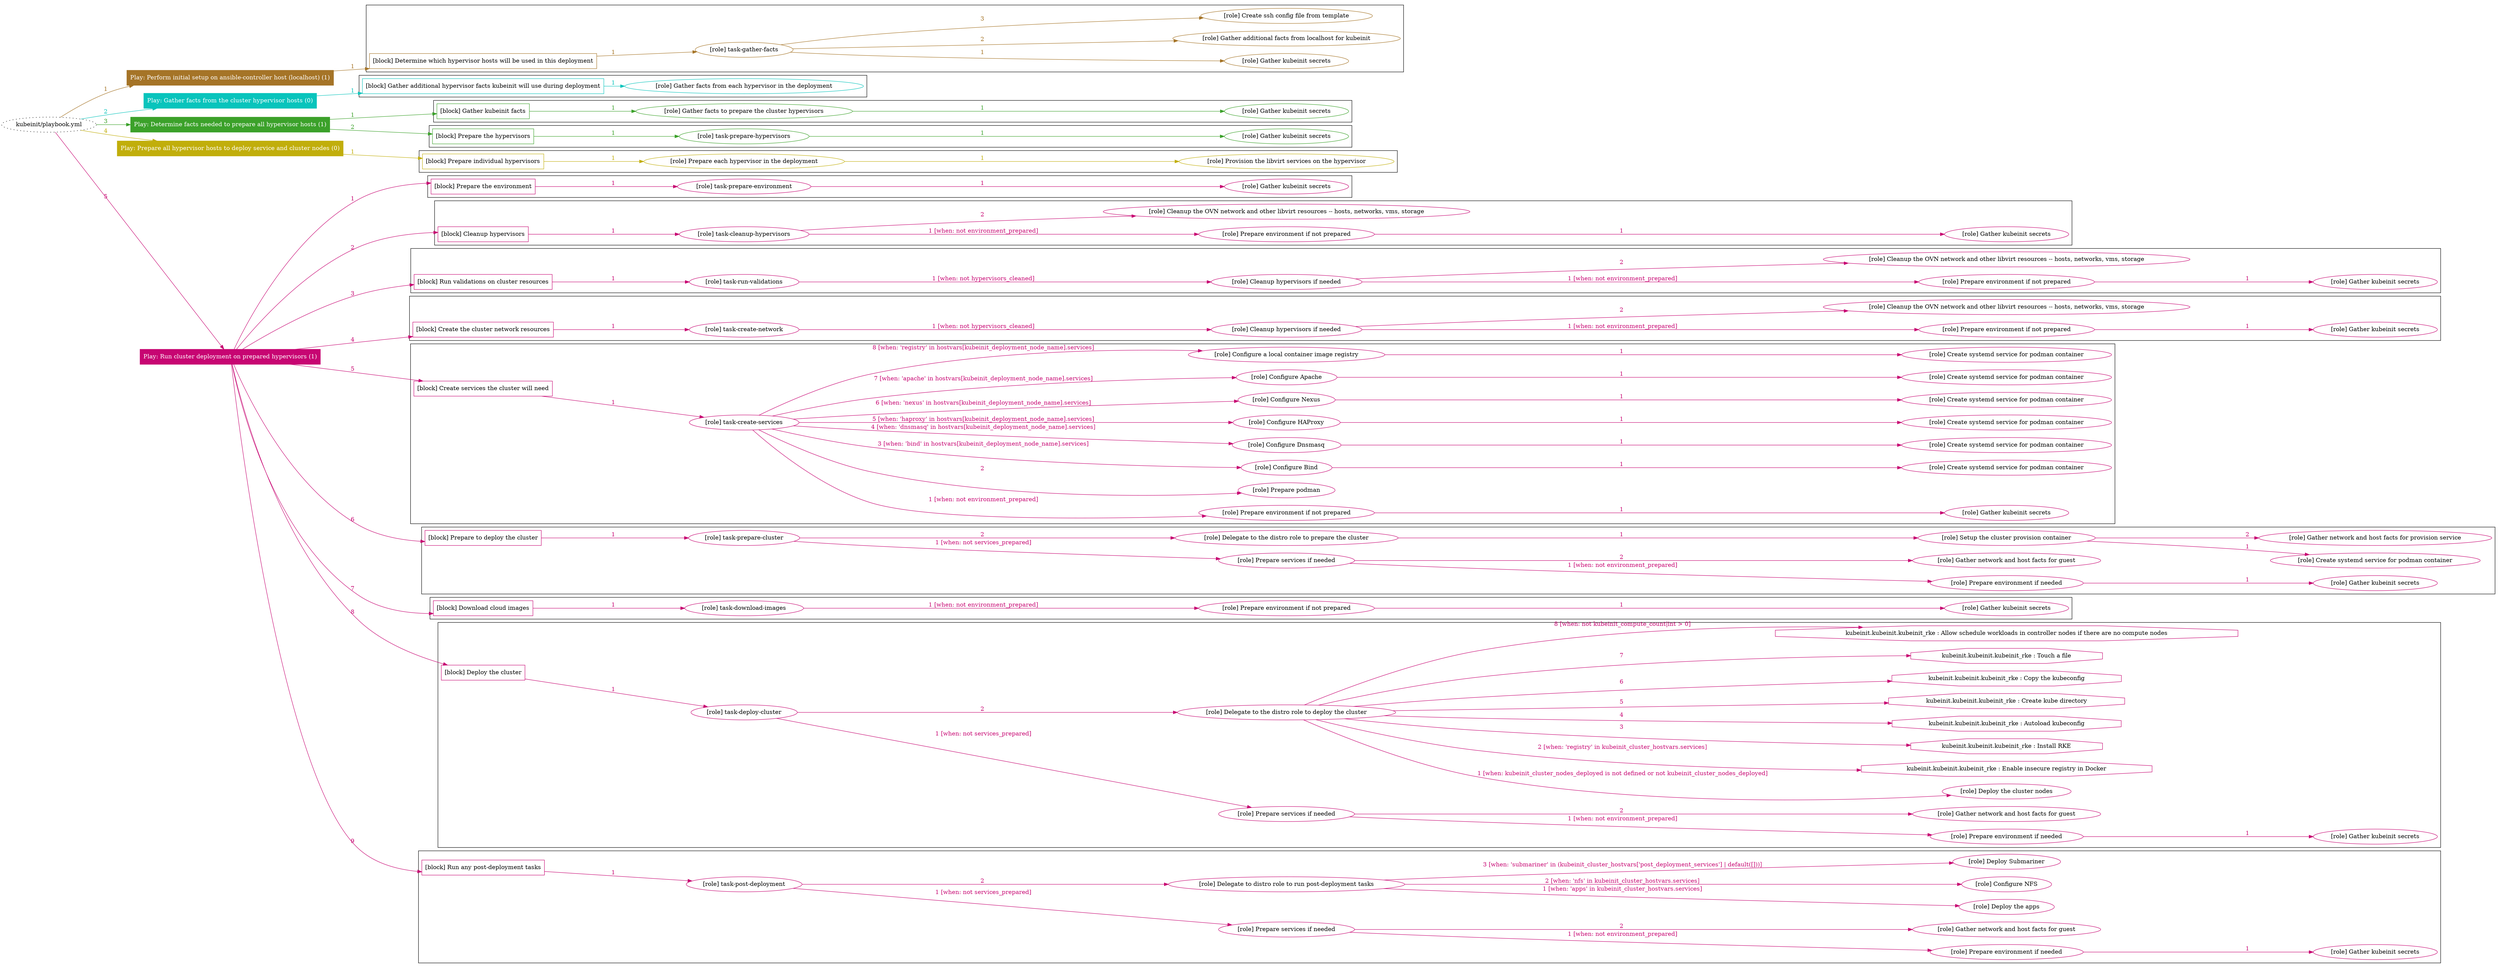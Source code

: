 digraph {
	graph [concentrate=true ordering=in rankdir=LR ratio=fill]
	edge [esep=5 sep=10]
	"kubeinit/playbook.yml" [URL="/home/runner/work/kubeinit/kubeinit/kubeinit/playbook.yml" id=playbook_a9101873 style=dotted]
	"kubeinit/playbook.yml" -> play_d0a2db1b [label="1 " color="#a57427" fontcolor="#a57427" id=edge_3c471385 labeltooltip="1 " tooltip="1 "]
	subgraph "Play: Perform initial setup on ansible-controller host (localhost) (1)" {
		play_d0a2db1b [label="Play: Perform initial setup on ansible-controller host (localhost) (1)" URL="/home/runner/work/kubeinit/kubeinit/kubeinit/playbook.yml" color="#a57427" fontcolor="#ffffff" id=play_d0a2db1b shape=box style=filled tooltip=localhost]
		play_d0a2db1b -> block_a311620c [label=1 color="#a57427" fontcolor="#a57427" id=edge_0448c223 labeltooltip=1 tooltip=1]
		subgraph cluster_block_a311620c {
			block_a311620c [label="[block] Determine which hypervisor hosts will be used in this deployment" URL="/home/runner/work/kubeinit/kubeinit/kubeinit/playbook.yml" color="#a57427" id=block_a311620c labeltooltip="Determine which hypervisor hosts will be used in this deployment" shape=box tooltip="Determine which hypervisor hosts will be used in this deployment"]
			block_a311620c -> role_e8328a48 [label="1 " color="#a57427" fontcolor="#a57427" id=edge_e88c354b labeltooltip="1 " tooltip="1 "]
			subgraph "task-gather-facts" {
				role_e8328a48 [label="[role] task-gather-facts" URL="/home/runner/work/kubeinit/kubeinit/kubeinit/playbook.yml" color="#a57427" id=role_e8328a48 tooltip="task-gather-facts"]
				role_e8328a48 -> role_8b11c555 [label="1 " color="#a57427" fontcolor="#a57427" id=edge_192ee2ce labeltooltip="1 " tooltip="1 "]
				subgraph "Gather kubeinit secrets" {
					role_8b11c555 [label="[role] Gather kubeinit secrets" URL="/home/runner/.ansible/collections/ansible_collections/kubeinit/kubeinit/roles/kubeinit_prepare/tasks/build_hypervisors_group.yml" color="#a57427" id=role_8b11c555 tooltip="Gather kubeinit secrets"]
				}
				role_e8328a48 -> role_c01d472a [label="2 " color="#a57427" fontcolor="#a57427" id=edge_91278b3e labeltooltip="2 " tooltip="2 "]
				subgraph "Gather additional facts from localhost for kubeinit" {
					role_c01d472a [label="[role] Gather additional facts from localhost for kubeinit" URL="/home/runner/.ansible/collections/ansible_collections/kubeinit/kubeinit/roles/kubeinit_prepare/tasks/build_hypervisors_group.yml" color="#a57427" id=role_c01d472a tooltip="Gather additional facts from localhost for kubeinit"]
				}
				role_e8328a48 -> role_474ff345 [label="3 " color="#a57427" fontcolor="#a57427" id=edge_8c6e8cbd labeltooltip="3 " tooltip="3 "]
				subgraph "Create ssh config file from template" {
					role_474ff345 [label="[role] Create ssh config file from template" URL="/home/runner/.ansible/collections/ansible_collections/kubeinit/kubeinit/roles/kubeinit_prepare/tasks/build_hypervisors_group.yml" color="#a57427" id=role_474ff345 tooltip="Create ssh config file from template"]
				}
			}
		}
	}
	"kubeinit/playbook.yml" -> play_91cbb807 [label="2 " color="#08c4bc" fontcolor="#08c4bc" id=edge_eff1e362 labeltooltip="2 " tooltip="2 "]
	subgraph "Play: Gather facts from the cluster hypervisor hosts (0)" {
		play_91cbb807 [label="Play: Gather facts from the cluster hypervisor hosts (0)" URL="/home/runner/work/kubeinit/kubeinit/kubeinit/playbook.yml" color="#08c4bc" fontcolor="#ffffff" id=play_91cbb807 shape=box style=filled tooltip="Play: Gather facts from the cluster hypervisor hosts (0)"]
		play_91cbb807 -> block_61f458cd [label=1 color="#08c4bc" fontcolor="#08c4bc" id=edge_db865af4 labeltooltip=1 tooltip=1]
		subgraph cluster_block_61f458cd {
			block_61f458cd [label="[block] Gather additional hypervisor facts kubeinit will use during deployment" URL="/home/runner/work/kubeinit/kubeinit/kubeinit/playbook.yml" color="#08c4bc" id=block_61f458cd labeltooltip="Gather additional hypervisor facts kubeinit will use during deployment" shape=box tooltip="Gather additional hypervisor facts kubeinit will use during deployment"]
			block_61f458cd -> role_65e9b973 [label="1 " color="#08c4bc" fontcolor="#08c4bc" id=edge_77e98a58 labeltooltip="1 " tooltip="1 "]
			subgraph "Gather facts from each hypervisor in the deployment" {
				role_65e9b973 [label="[role] Gather facts from each hypervisor in the deployment" URL="/home/runner/work/kubeinit/kubeinit/kubeinit/playbook.yml" color="#08c4bc" id=role_65e9b973 tooltip="Gather facts from each hypervisor in the deployment"]
			}
		}
	}
	"kubeinit/playbook.yml" -> play_cf81f6b6 [label="3 " color="#3ba12a" fontcolor="#3ba12a" id=edge_6b876703 labeltooltip="3 " tooltip="3 "]
	subgraph "Play: Determine facts needed to prepare all hypervisor hosts (1)" {
		play_cf81f6b6 [label="Play: Determine facts needed to prepare all hypervisor hosts (1)" URL="/home/runner/work/kubeinit/kubeinit/kubeinit/playbook.yml" color="#3ba12a" fontcolor="#ffffff" id=play_cf81f6b6 shape=box style=filled tooltip=localhost]
		play_cf81f6b6 -> block_179b67d3 [label=1 color="#3ba12a" fontcolor="#3ba12a" id=edge_ab798214 labeltooltip=1 tooltip=1]
		subgraph cluster_block_179b67d3 {
			block_179b67d3 [label="[block] Gather kubeinit facts" URL="/home/runner/work/kubeinit/kubeinit/kubeinit/playbook.yml" color="#3ba12a" id=block_179b67d3 labeltooltip="Gather kubeinit facts" shape=box tooltip="Gather kubeinit facts"]
			block_179b67d3 -> role_f2cb0fda [label="1 " color="#3ba12a" fontcolor="#3ba12a" id=edge_1d3943a7 labeltooltip="1 " tooltip="1 "]
			subgraph "Gather facts to prepare the cluster hypervisors" {
				role_f2cb0fda [label="[role] Gather facts to prepare the cluster hypervisors" URL="/home/runner/work/kubeinit/kubeinit/kubeinit/playbook.yml" color="#3ba12a" id=role_f2cb0fda tooltip="Gather facts to prepare the cluster hypervisors"]
				role_f2cb0fda -> role_5e73f39e [label="1 " color="#3ba12a" fontcolor="#3ba12a" id=edge_b6e491a3 labeltooltip="1 " tooltip="1 "]
				subgraph "Gather kubeinit secrets" {
					role_5e73f39e [label="[role] Gather kubeinit secrets" URL="/home/runner/.ansible/collections/ansible_collections/kubeinit/kubeinit/roles/kubeinit_prepare/tasks/gather_kubeinit_facts.yml" color="#3ba12a" id=role_5e73f39e tooltip="Gather kubeinit secrets"]
				}
			}
		}
		play_cf81f6b6 -> block_0e02cf03 [label=2 color="#3ba12a" fontcolor="#3ba12a" id=edge_57a9d146 labeltooltip=2 tooltip=2]
		subgraph cluster_block_0e02cf03 {
			block_0e02cf03 [label="[block] Prepare the hypervisors" URL="/home/runner/work/kubeinit/kubeinit/kubeinit/playbook.yml" color="#3ba12a" id=block_0e02cf03 labeltooltip="Prepare the hypervisors" shape=box tooltip="Prepare the hypervisors"]
			block_0e02cf03 -> role_1b895f32 [label="1 " color="#3ba12a" fontcolor="#3ba12a" id=edge_11ad4ad7 labeltooltip="1 " tooltip="1 "]
			subgraph "task-prepare-hypervisors" {
				role_1b895f32 [label="[role] task-prepare-hypervisors" URL="/home/runner/work/kubeinit/kubeinit/kubeinit/playbook.yml" color="#3ba12a" id=role_1b895f32 tooltip="task-prepare-hypervisors"]
				role_1b895f32 -> role_cc2518d7 [label="1 " color="#3ba12a" fontcolor="#3ba12a" id=edge_7ff9224e labeltooltip="1 " tooltip="1 "]
				subgraph "Gather kubeinit secrets" {
					role_cc2518d7 [label="[role] Gather kubeinit secrets" URL="/home/runner/.ansible/collections/ansible_collections/kubeinit/kubeinit/roles/kubeinit_prepare/tasks/gather_kubeinit_facts.yml" color="#3ba12a" id=role_cc2518d7 tooltip="Gather kubeinit secrets"]
				}
			}
		}
	}
	"kubeinit/playbook.yml" -> play_8334100e [label="4 " color="#c1ae0b" fontcolor="#c1ae0b" id=edge_6aab9354 labeltooltip="4 " tooltip="4 "]
	subgraph "Play: Prepare all hypervisor hosts to deploy service and cluster nodes (0)" {
		play_8334100e [label="Play: Prepare all hypervisor hosts to deploy service and cluster nodes (0)" URL="/home/runner/work/kubeinit/kubeinit/kubeinit/playbook.yml" color="#c1ae0b" fontcolor="#ffffff" id=play_8334100e shape=box style=filled tooltip="Play: Prepare all hypervisor hosts to deploy service and cluster nodes (0)"]
		play_8334100e -> block_8aeaaead [label=1 color="#c1ae0b" fontcolor="#c1ae0b" id=edge_fdae55e5 labeltooltip=1 tooltip=1]
		subgraph cluster_block_8aeaaead {
			block_8aeaaead [label="[block] Prepare individual hypervisors" URL="/home/runner/work/kubeinit/kubeinit/kubeinit/playbook.yml" color="#c1ae0b" id=block_8aeaaead labeltooltip="Prepare individual hypervisors" shape=box tooltip="Prepare individual hypervisors"]
			block_8aeaaead -> role_c7bef32b [label="1 " color="#c1ae0b" fontcolor="#c1ae0b" id=edge_5016681b labeltooltip="1 " tooltip="1 "]
			subgraph "Prepare each hypervisor in the deployment" {
				role_c7bef32b [label="[role] Prepare each hypervisor in the deployment" URL="/home/runner/work/kubeinit/kubeinit/kubeinit/playbook.yml" color="#c1ae0b" id=role_c7bef32b tooltip="Prepare each hypervisor in the deployment"]
				role_c7bef32b -> role_5380f0e1 [label="1 " color="#c1ae0b" fontcolor="#c1ae0b" id=edge_5fda16a7 labeltooltip="1 " tooltip="1 "]
				subgraph "Provision the libvirt services on the hypervisor" {
					role_5380f0e1 [label="[role] Provision the libvirt services on the hypervisor" URL="/home/runner/.ansible/collections/ansible_collections/kubeinit/kubeinit/roles/kubeinit_prepare/tasks/prepare_hypervisor.yml" color="#c1ae0b" id=role_5380f0e1 tooltip="Provision the libvirt services on the hypervisor"]
				}
			}
		}
	}
	"kubeinit/playbook.yml" -> play_9df40719 [label="5 " color="#c70572" fontcolor="#c70572" id=edge_c5c82344 labeltooltip="5 " tooltip="5 "]
	subgraph "Play: Run cluster deployment on prepared hypervisors (1)" {
		play_9df40719 [label="Play: Run cluster deployment on prepared hypervisors (1)" URL="/home/runner/work/kubeinit/kubeinit/kubeinit/playbook.yml" color="#c70572" fontcolor="#ffffff" id=play_9df40719 shape=box style=filled tooltip=localhost]
		play_9df40719 -> block_54fe137d [label=1 color="#c70572" fontcolor="#c70572" id=edge_56193e2c labeltooltip=1 tooltip=1]
		subgraph cluster_block_54fe137d {
			block_54fe137d [label="[block] Prepare the environment" URL="/home/runner/work/kubeinit/kubeinit/kubeinit/playbook.yml" color="#c70572" id=block_54fe137d labeltooltip="Prepare the environment" shape=box tooltip="Prepare the environment"]
			block_54fe137d -> role_a82e5db3 [label="1 " color="#c70572" fontcolor="#c70572" id=edge_5628f047 labeltooltip="1 " tooltip="1 "]
			subgraph "task-prepare-environment" {
				role_a82e5db3 [label="[role] task-prepare-environment" URL="/home/runner/work/kubeinit/kubeinit/kubeinit/playbook.yml" color="#c70572" id=role_a82e5db3 tooltip="task-prepare-environment"]
				role_a82e5db3 -> role_43c7cc14 [label="1 " color="#c70572" fontcolor="#c70572" id=edge_1e5f6c4b labeltooltip="1 " tooltip="1 "]
				subgraph "Gather kubeinit secrets" {
					role_43c7cc14 [label="[role] Gather kubeinit secrets" URL="/home/runner/.ansible/collections/ansible_collections/kubeinit/kubeinit/roles/kubeinit_prepare/tasks/gather_kubeinit_facts.yml" color="#c70572" id=role_43c7cc14 tooltip="Gather kubeinit secrets"]
				}
			}
		}
		play_9df40719 -> block_a61747da [label=2 color="#c70572" fontcolor="#c70572" id=edge_2c6cd906 labeltooltip=2 tooltip=2]
		subgraph cluster_block_a61747da {
			block_a61747da [label="[block] Cleanup hypervisors" URL="/home/runner/work/kubeinit/kubeinit/kubeinit/playbook.yml" color="#c70572" id=block_a61747da labeltooltip="Cleanup hypervisors" shape=box tooltip="Cleanup hypervisors"]
			block_a61747da -> role_11cf4ff8 [label="1 " color="#c70572" fontcolor="#c70572" id=edge_aa908f1d labeltooltip="1 " tooltip="1 "]
			subgraph "task-cleanup-hypervisors" {
				role_11cf4ff8 [label="[role] task-cleanup-hypervisors" URL="/home/runner/work/kubeinit/kubeinit/kubeinit/playbook.yml" color="#c70572" id=role_11cf4ff8 tooltip="task-cleanup-hypervisors"]
				role_11cf4ff8 -> role_8c1fb376 [label="1 [when: not environment_prepared]" color="#c70572" fontcolor="#c70572" id=edge_c7cf373b labeltooltip="1 [when: not environment_prepared]" tooltip="1 [when: not environment_prepared]"]
				subgraph "Prepare environment if not prepared" {
					role_8c1fb376 [label="[role] Prepare environment if not prepared" URL="/home/runner/.ansible/collections/ansible_collections/kubeinit/kubeinit/roles/kubeinit_prepare/tasks/cleanup_hypervisors.yml" color="#c70572" id=role_8c1fb376 tooltip="Prepare environment if not prepared"]
					role_8c1fb376 -> role_51037496 [label="1 " color="#c70572" fontcolor="#c70572" id=edge_1c4c3aaf labeltooltip="1 " tooltip="1 "]
					subgraph "Gather kubeinit secrets" {
						role_51037496 [label="[role] Gather kubeinit secrets" URL="/home/runner/.ansible/collections/ansible_collections/kubeinit/kubeinit/roles/kubeinit_prepare/tasks/gather_kubeinit_facts.yml" color="#c70572" id=role_51037496 tooltip="Gather kubeinit secrets"]
					}
				}
				role_11cf4ff8 -> role_a1f42ee8 [label="2 " color="#c70572" fontcolor="#c70572" id=edge_d4ccc521 labeltooltip="2 " tooltip="2 "]
				subgraph "Cleanup the OVN network and other libvirt resources -- hosts, networks, vms, storage" {
					role_a1f42ee8 [label="[role] Cleanup the OVN network and other libvirt resources -- hosts, networks, vms, storage" URL="/home/runner/.ansible/collections/ansible_collections/kubeinit/kubeinit/roles/kubeinit_prepare/tasks/cleanup_hypervisors.yml" color="#c70572" id=role_a1f42ee8 tooltip="Cleanup the OVN network and other libvirt resources -- hosts, networks, vms, storage"]
				}
			}
		}
		play_9df40719 -> block_a613c6c5 [label=3 color="#c70572" fontcolor="#c70572" id=edge_31c0472f labeltooltip=3 tooltip=3]
		subgraph cluster_block_a613c6c5 {
			block_a613c6c5 [label="[block] Run validations on cluster resources" URL="/home/runner/work/kubeinit/kubeinit/kubeinit/playbook.yml" color="#c70572" id=block_a613c6c5 labeltooltip="Run validations on cluster resources" shape=box tooltip="Run validations on cluster resources"]
			block_a613c6c5 -> role_8b89426b [label="1 " color="#c70572" fontcolor="#c70572" id=edge_48dfe661 labeltooltip="1 " tooltip="1 "]
			subgraph "task-run-validations" {
				role_8b89426b [label="[role] task-run-validations" URL="/home/runner/work/kubeinit/kubeinit/kubeinit/playbook.yml" color="#c70572" id=role_8b89426b tooltip="task-run-validations"]
				role_8b89426b -> role_7056f07e [label="1 [when: not hypervisors_cleaned]" color="#c70572" fontcolor="#c70572" id=edge_9bd3e684 labeltooltip="1 [when: not hypervisors_cleaned]" tooltip="1 [when: not hypervisors_cleaned]"]
				subgraph "Cleanup hypervisors if needed" {
					role_7056f07e [label="[role] Cleanup hypervisors if needed" URL="/home/runner/.ansible/collections/ansible_collections/kubeinit/kubeinit/roles/kubeinit_validations/tasks/main.yml" color="#c70572" id=role_7056f07e tooltip="Cleanup hypervisors if needed"]
					role_7056f07e -> role_f235b22f [label="1 [when: not environment_prepared]" color="#c70572" fontcolor="#c70572" id=edge_b5df227d labeltooltip="1 [when: not environment_prepared]" tooltip="1 [when: not environment_prepared]"]
					subgraph "Prepare environment if not prepared" {
						role_f235b22f [label="[role] Prepare environment if not prepared" URL="/home/runner/.ansible/collections/ansible_collections/kubeinit/kubeinit/roles/kubeinit_prepare/tasks/cleanup_hypervisors.yml" color="#c70572" id=role_f235b22f tooltip="Prepare environment if not prepared"]
						role_f235b22f -> role_7496a8db [label="1 " color="#c70572" fontcolor="#c70572" id=edge_d3de0490 labeltooltip="1 " tooltip="1 "]
						subgraph "Gather kubeinit secrets" {
							role_7496a8db [label="[role] Gather kubeinit secrets" URL="/home/runner/.ansible/collections/ansible_collections/kubeinit/kubeinit/roles/kubeinit_prepare/tasks/gather_kubeinit_facts.yml" color="#c70572" id=role_7496a8db tooltip="Gather kubeinit secrets"]
						}
					}
					role_7056f07e -> role_96f6bd7b [label="2 " color="#c70572" fontcolor="#c70572" id=edge_317cdb9d labeltooltip="2 " tooltip="2 "]
					subgraph "Cleanup the OVN network and other libvirt resources -- hosts, networks, vms, storage" {
						role_96f6bd7b [label="[role] Cleanup the OVN network and other libvirt resources -- hosts, networks, vms, storage" URL="/home/runner/.ansible/collections/ansible_collections/kubeinit/kubeinit/roles/kubeinit_prepare/tasks/cleanup_hypervisors.yml" color="#c70572" id=role_96f6bd7b tooltip="Cleanup the OVN network and other libvirt resources -- hosts, networks, vms, storage"]
					}
				}
			}
		}
		play_9df40719 -> block_64c0d989 [label=4 color="#c70572" fontcolor="#c70572" id=edge_28b1f044 labeltooltip=4 tooltip=4]
		subgraph cluster_block_64c0d989 {
			block_64c0d989 [label="[block] Create the cluster network resources" URL="/home/runner/work/kubeinit/kubeinit/kubeinit/playbook.yml" color="#c70572" id=block_64c0d989 labeltooltip="Create the cluster network resources" shape=box tooltip="Create the cluster network resources"]
			block_64c0d989 -> role_3ffd4830 [label="1 " color="#c70572" fontcolor="#c70572" id=edge_f7acacac labeltooltip="1 " tooltip="1 "]
			subgraph "task-create-network" {
				role_3ffd4830 [label="[role] task-create-network" URL="/home/runner/work/kubeinit/kubeinit/kubeinit/playbook.yml" color="#c70572" id=role_3ffd4830 tooltip="task-create-network"]
				role_3ffd4830 -> role_1daaeb5b [label="1 [when: not hypervisors_cleaned]" color="#c70572" fontcolor="#c70572" id=edge_3b01eded labeltooltip="1 [when: not hypervisors_cleaned]" tooltip="1 [when: not hypervisors_cleaned]"]
				subgraph "Cleanup hypervisors if needed" {
					role_1daaeb5b [label="[role] Cleanup hypervisors if needed" URL="/home/runner/.ansible/collections/ansible_collections/kubeinit/kubeinit/roles/kubeinit_libvirt/tasks/create_network.yml" color="#c70572" id=role_1daaeb5b tooltip="Cleanup hypervisors if needed"]
					role_1daaeb5b -> role_4197cc2a [label="1 [when: not environment_prepared]" color="#c70572" fontcolor="#c70572" id=edge_cf32b1c1 labeltooltip="1 [when: not environment_prepared]" tooltip="1 [when: not environment_prepared]"]
					subgraph "Prepare environment if not prepared" {
						role_4197cc2a [label="[role] Prepare environment if not prepared" URL="/home/runner/.ansible/collections/ansible_collections/kubeinit/kubeinit/roles/kubeinit_prepare/tasks/cleanup_hypervisors.yml" color="#c70572" id=role_4197cc2a tooltip="Prepare environment if not prepared"]
						role_4197cc2a -> role_04ed6269 [label="1 " color="#c70572" fontcolor="#c70572" id=edge_f6c8edd4 labeltooltip="1 " tooltip="1 "]
						subgraph "Gather kubeinit secrets" {
							role_04ed6269 [label="[role] Gather kubeinit secrets" URL="/home/runner/.ansible/collections/ansible_collections/kubeinit/kubeinit/roles/kubeinit_prepare/tasks/gather_kubeinit_facts.yml" color="#c70572" id=role_04ed6269 tooltip="Gather kubeinit secrets"]
						}
					}
					role_1daaeb5b -> role_35e714e7 [label="2 " color="#c70572" fontcolor="#c70572" id=edge_c61bffb7 labeltooltip="2 " tooltip="2 "]
					subgraph "Cleanup the OVN network and other libvirt resources -- hosts, networks, vms, storage" {
						role_35e714e7 [label="[role] Cleanup the OVN network and other libvirt resources -- hosts, networks, vms, storage" URL="/home/runner/.ansible/collections/ansible_collections/kubeinit/kubeinit/roles/kubeinit_prepare/tasks/cleanup_hypervisors.yml" color="#c70572" id=role_35e714e7 tooltip="Cleanup the OVN network and other libvirt resources -- hosts, networks, vms, storage"]
					}
				}
			}
		}
		play_9df40719 -> block_d6bde322 [label=5 color="#c70572" fontcolor="#c70572" id=edge_67e270bb labeltooltip=5 tooltip=5]
		subgraph cluster_block_d6bde322 {
			block_d6bde322 [label="[block] Create services the cluster will need" URL="/home/runner/work/kubeinit/kubeinit/kubeinit/playbook.yml" color="#c70572" id=block_d6bde322 labeltooltip="Create services the cluster will need" shape=box tooltip="Create services the cluster will need"]
			block_d6bde322 -> role_f1b9fed7 [label="1 " color="#c70572" fontcolor="#c70572" id=edge_408f88ba labeltooltip="1 " tooltip="1 "]
			subgraph "task-create-services" {
				role_f1b9fed7 [label="[role] task-create-services" URL="/home/runner/work/kubeinit/kubeinit/kubeinit/playbook.yml" color="#c70572" id=role_f1b9fed7 tooltip="task-create-services"]
				role_f1b9fed7 -> role_8870e7ec [label="1 [when: not environment_prepared]" color="#c70572" fontcolor="#c70572" id=edge_19a32994 labeltooltip="1 [when: not environment_prepared]" tooltip="1 [when: not environment_prepared]"]
				subgraph "Prepare environment if not prepared" {
					role_8870e7ec [label="[role] Prepare environment if not prepared" URL="/home/runner/.ansible/collections/ansible_collections/kubeinit/kubeinit/roles/kubeinit_services/tasks/main.yml" color="#c70572" id=role_8870e7ec tooltip="Prepare environment if not prepared"]
					role_8870e7ec -> role_40ed0574 [label="1 " color="#c70572" fontcolor="#c70572" id=edge_e01ed9be labeltooltip="1 " tooltip="1 "]
					subgraph "Gather kubeinit secrets" {
						role_40ed0574 [label="[role] Gather kubeinit secrets" URL="/home/runner/.ansible/collections/ansible_collections/kubeinit/kubeinit/roles/kubeinit_prepare/tasks/gather_kubeinit_facts.yml" color="#c70572" id=role_40ed0574 tooltip="Gather kubeinit secrets"]
					}
				}
				role_f1b9fed7 -> role_737b2fee [label="2 " color="#c70572" fontcolor="#c70572" id=edge_553747c9 labeltooltip="2 " tooltip="2 "]
				subgraph "Prepare podman" {
					role_737b2fee [label="[role] Prepare podman" URL="/home/runner/.ansible/collections/ansible_collections/kubeinit/kubeinit/roles/kubeinit_services/tasks/00_create_service_pod.yml" color="#c70572" id=role_737b2fee tooltip="Prepare podman"]
				}
				role_f1b9fed7 -> role_d3f5fa4c [label="3 [when: 'bind' in hostvars[kubeinit_deployment_node_name].services]" color="#c70572" fontcolor="#c70572" id=edge_ff5ff33f labeltooltip="3 [when: 'bind' in hostvars[kubeinit_deployment_node_name].services]" tooltip="3 [when: 'bind' in hostvars[kubeinit_deployment_node_name].services]"]
				subgraph "Configure Bind" {
					role_d3f5fa4c [label="[role] Configure Bind" URL="/home/runner/.ansible/collections/ansible_collections/kubeinit/kubeinit/roles/kubeinit_services/tasks/start_services_containers.yml" color="#c70572" id=role_d3f5fa4c tooltip="Configure Bind"]
					role_d3f5fa4c -> role_8ee7b610 [label="1 " color="#c70572" fontcolor="#c70572" id=edge_9788ebd4 labeltooltip="1 " tooltip="1 "]
					subgraph "Create systemd service for podman container" {
						role_8ee7b610 [label="[role] Create systemd service for podman container" URL="/home/runner/.ansible/collections/ansible_collections/kubeinit/kubeinit/roles/kubeinit_bind/tasks/main.yml" color="#c70572" id=role_8ee7b610 tooltip="Create systemd service for podman container"]
					}
				}
				role_f1b9fed7 -> role_3ec34bd7 [label="4 [when: 'dnsmasq' in hostvars[kubeinit_deployment_node_name].services]" color="#c70572" fontcolor="#c70572" id=edge_4d1d6c6e labeltooltip="4 [when: 'dnsmasq' in hostvars[kubeinit_deployment_node_name].services]" tooltip="4 [when: 'dnsmasq' in hostvars[kubeinit_deployment_node_name].services]"]
				subgraph "Configure Dnsmasq" {
					role_3ec34bd7 [label="[role] Configure Dnsmasq" URL="/home/runner/.ansible/collections/ansible_collections/kubeinit/kubeinit/roles/kubeinit_services/tasks/start_services_containers.yml" color="#c70572" id=role_3ec34bd7 tooltip="Configure Dnsmasq"]
					role_3ec34bd7 -> role_7552a718 [label="1 " color="#c70572" fontcolor="#c70572" id=edge_69161f15 labeltooltip="1 " tooltip="1 "]
					subgraph "Create systemd service for podman container" {
						role_7552a718 [label="[role] Create systemd service for podman container" URL="/home/runner/.ansible/collections/ansible_collections/kubeinit/kubeinit/roles/kubeinit_dnsmasq/tasks/main.yml" color="#c70572" id=role_7552a718 tooltip="Create systemd service for podman container"]
					}
				}
				role_f1b9fed7 -> role_e1779c9e [label="5 [when: 'haproxy' in hostvars[kubeinit_deployment_node_name].services]" color="#c70572" fontcolor="#c70572" id=edge_ca0810c3 labeltooltip="5 [when: 'haproxy' in hostvars[kubeinit_deployment_node_name].services]" tooltip="5 [when: 'haproxy' in hostvars[kubeinit_deployment_node_name].services]"]
				subgraph "Configure HAProxy" {
					role_e1779c9e [label="[role] Configure HAProxy" URL="/home/runner/.ansible/collections/ansible_collections/kubeinit/kubeinit/roles/kubeinit_services/tasks/start_services_containers.yml" color="#c70572" id=role_e1779c9e tooltip="Configure HAProxy"]
					role_e1779c9e -> role_d0a62e0c [label="1 " color="#c70572" fontcolor="#c70572" id=edge_3ed86639 labeltooltip="1 " tooltip="1 "]
					subgraph "Create systemd service for podman container" {
						role_d0a62e0c [label="[role] Create systemd service for podman container" URL="/home/runner/.ansible/collections/ansible_collections/kubeinit/kubeinit/roles/kubeinit_haproxy/tasks/main.yml" color="#c70572" id=role_d0a62e0c tooltip="Create systemd service for podman container"]
					}
				}
				role_f1b9fed7 -> role_e50317fd [label="6 [when: 'nexus' in hostvars[kubeinit_deployment_node_name].services]" color="#c70572" fontcolor="#c70572" id=edge_ff4385f7 labeltooltip="6 [when: 'nexus' in hostvars[kubeinit_deployment_node_name].services]" tooltip="6 [when: 'nexus' in hostvars[kubeinit_deployment_node_name].services]"]
				subgraph "Configure Nexus" {
					role_e50317fd [label="[role] Configure Nexus" URL="/home/runner/.ansible/collections/ansible_collections/kubeinit/kubeinit/roles/kubeinit_services/tasks/start_services_containers.yml" color="#c70572" id=role_e50317fd tooltip="Configure Nexus"]
					role_e50317fd -> role_815c2884 [label="1 " color="#c70572" fontcolor="#c70572" id=edge_3f193928 labeltooltip="1 " tooltip="1 "]
					subgraph "Create systemd service for podman container" {
						role_815c2884 [label="[role] Create systemd service for podman container" URL="/home/runner/.ansible/collections/ansible_collections/kubeinit/kubeinit/roles/kubeinit_nexus/tasks/main.yml" color="#c70572" id=role_815c2884 tooltip="Create systemd service for podman container"]
					}
				}
				role_f1b9fed7 -> role_a22f37ea [label="7 [when: 'apache' in hostvars[kubeinit_deployment_node_name].services]" color="#c70572" fontcolor="#c70572" id=edge_d4abce6b labeltooltip="7 [when: 'apache' in hostvars[kubeinit_deployment_node_name].services]" tooltip="7 [when: 'apache' in hostvars[kubeinit_deployment_node_name].services]"]
				subgraph "Configure Apache" {
					role_a22f37ea [label="[role] Configure Apache" URL="/home/runner/.ansible/collections/ansible_collections/kubeinit/kubeinit/roles/kubeinit_services/tasks/start_services_containers.yml" color="#c70572" id=role_a22f37ea tooltip="Configure Apache"]
					role_a22f37ea -> role_cd3beba2 [label="1 " color="#c70572" fontcolor="#c70572" id=edge_447cf8f0 labeltooltip="1 " tooltip="1 "]
					subgraph "Create systemd service for podman container" {
						role_cd3beba2 [label="[role] Create systemd service for podman container" URL="/home/runner/.ansible/collections/ansible_collections/kubeinit/kubeinit/roles/kubeinit_apache/tasks/main.yml" color="#c70572" id=role_cd3beba2 tooltip="Create systemd service for podman container"]
					}
				}
				role_f1b9fed7 -> role_6e104d5f [label="8 [when: 'registry' in hostvars[kubeinit_deployment_node_name].services]" color="#c70572" fontcolor="#c70572" id=edge_f27d4983 labeltooltip="8 [when: 'registry' in hostvars[kubeinit_deployment_node_name].services]" tooltip="8 [when: 'registry' in hostvars[kubeinit_deployment_node_name].services]"]
				subgraph "Configure a local container image registry" {
					role_6e104d5f [label="[role] Configure a local container image registry" URL="/home/runner/.ansible/collections/ansible_collections/kubeinit/kubeinit/roles/kubeinit_services/tasks/start_services_containers.yml" color="#c70572" id=role_6e104d5f tooltip="Configure a local container image registry"]
					role_6e104d5f -> role_2c688e70 [label="1 " color="#c70572" fontcolor="#c70572" id=edge_86858661 labeltooltip="1 " tooltip="1 "]
					subgraph "Create systemd service for podman container" {
						role_2c688e70 [label="[role] Create systemd service for podman container" URL="/home/runner/.ansible/collections/ansible_collections/kubeinit/kubeinit/roles/kubeinit_registry/tasks/main.yml" color="#c70572" id=role_2c688e70 tooltip="Create systemd service for podman container"]
					}
				}
			}
		}
		play_9df40719 -> block_f8baf44a [label=6 color="#c70572" fontcolor="#c70572" id=edge_637930ef labeltooltip=6 tooltip=6]
		subgraph cluster_block_f8baf44a {
			block_f8baf44a [label="[block] Prepare to deploy the cluster" URL="/home/runner/work/kubeinit/kubeinit/kubeinit/playbook.yml" color="#c70572" id=block_f8baf44a labeltooltip="Prepare to deploy the cluster" shape=box tooltip="Prepare to deploy the cluster"]
			block_f8baf44a -> role_1d228c99 [label="1 " color="#c70572" fontcolor="#c70572" id=edge_57556dde labeltooltip="1 " tooltip="1 "]
			subgraph "task-prepare-cluster" {
				role_1d228c99 [label="[role] task-prepare-cluster" URL="/home/runner/work/kubeinit/kubeinit/kubeinit/playbook.yml" color="#c70572" id=role_1d228c99 tooltip="task-prepare-cluster"]
				role_1d228c99 -> role_fb2cb14a [label="1 [when: not services_prepared]" color="#c70572" fontcolor="#c70572" id=edge_e7c0429a labeltooltip="1 [when: not services_prepared]" tooltip="1 [when: not services_prepared]"]
				subgraph "Prepare services if needed" {
					role_fb2cb14a [label="[role] Prepare services if needed" URL="/home/runner/.ansible/collections/ansible_collections/kubeinit/kubeinit/roles/kubeinit_prepare/tasks/prepare_cluster.yml" color="#c70572" id=role_fb2cb14a tooltip="Prepare services if needed"]
					role_fb2cb14a -> role_c758e3a7 [label="1 [when: not environment_prepared]" color="#c70572" fontcolor="#c70572" id=edge_680fa4ec labeltooltip="1 [when: not environment_prepared]" tooltip="1 [when: not environment_prepared]"]
					subgraph "Prepare environment if needed" {
						role_c758e3a7 [label="[role] Prepare environment if needed" URL="/home/runner/.ansible/collections/ansible_collections/kubeinit/kubeinit/roles/kubeinit_services/tasks/prepare_services.yml" color="#c70572" id=role_c758e3a7 tooltip="Prepare environment if needed"]
						role_c758e3a7 -> role_8e517639 [label="1 " color="#c70572" fontcolor="#c70572" id=edge_e95fa503 labeltooltip="1 " tooltip="1 "]
						subgraph "Gather kubeinit secrets" {
							role_8e517639 [label="[role] Gather kubeinit secrets" URL="/home/runner/.ansible/collections/ansible_collections/kubeinit/kubeinit/roles/kubeinit_prepare/tasks/gather_kubeinit_facts.yml" color="#c70572" id=role_8e517639 tooltip="Gather kubeinit secrets"]
						}
					}
					role_fb2cb14a -> role_996ce190 [label="2 " color="#c70572" fontcolor="#c70572" id=edge_80d3ed05 labeltooltip="2 " tooltip="2 "]
					subgraph "Gather network and host facts for guest" {
						role_996ce190 [label="[role] Gather network and host facts for guest" URL="/home/runner/.ansible/collections/ansible_collections/kubeinit/kubeinit/roles/kubeinit_services/tasks/prepare_services.yml" color="#c70572" id=role_996ce190 tooltip="Gather network and host facts for guest"]
					}
				}
				role_1d228c99 -> role_0bc4f824 [label="2 " color="#c70572" fontcolor="#c70572" id=edge_1eb13f3b labeltooltip="2 " tooltip="2 "]
				subgraph "Delegate to the distro role to prepare the cluster" {
					role_0bc4f824 [label="[role] Delegate to the distro role to prepare the cluster" URL="/home/runner/.ansible/collections/ansible_collections/kubeinit/kubeinit/roles/kubeinit_prepare/tasks/prepare_cluster.yml" color="#c70572" id=role_0bc4f824 tooltip="Delegate to the distro role to prepare the cluster"]
					role_0bc4f824 -> role_7a819b87 [label="1 " color="#c70572" fontcolor="#c70572" id=edge_130f9ff2 labeltooltip="1 " tooltip="1 "]
					subgraph "Setup the cluster provision container" {
						role_7a819b87 [label="[role] Setup the cluster provision container" URL="/home/runner/.ansible/collections/ansible_collections/kubeinit/kubeinit/roles/kubeinit_rke/tasks/prepare_cluster.yml" color="#c70572" id=role_7a819b87 tooltip="Setup the cluster provision container"]
						role_7a819b87 -> role_128f9915 [label="1 " color="#c70572" fontcolor="#c70572" id=edge_df954f29 labeltooltip="1 " tooltip="1 "]
						subgraph "Create systemd service for podman container" {
							role_128f9915 [label="[role] Create systemd service for podman container" URL="/home/runner/.ansible/collections/ansible_collections/kubeinit/kubeinit/roles/kubeinit_services/tasks/create_provision_container.yml" color="#c70572" id=role_128f9915 tooltip="Create systemd service for podman container"]
						}
						role_7a819b87 -> role_8e5ddc92 [label="2 " color="#c70572" fontcolor="#c70572" id=edge_b7b509b1 labeltooltip="2 " tooltip="2 "]
						subgraph "Gather network and host facts for provision service" {
							role_8e5ddc92 [label="[role] Gather network and host facts for provision service" URL="/home/runner/.ansible/collections/ansible_collections/kubeinit/kubeinit/roles/kubeinit_services/tasks/create_provision_container.yml" color="#c70572" id=role_8e5ddc92 tooltip="Gather network and host facts for provision service"]
						}
					}
				}
			}
		}
		play_9df40719 -> block_5e051de9 [label=7 color="#c70572" fontcolor="#c70572" id=edge_488f00f1 labeltooltip=7 tooltip=7]
		subgraph cluster_block_5e051de9 {
			block_5e051de9 [label="[block] Download cloud images" URL="/home/runner/work/kubeinit/kubeinit/kubeinit/playbook.yml" color="#c70572" id=block_5e051de9 labeltooltip="Download cloud images" shape=box tooltip="Download cloud images"]
			block_5e051de9 -> role_90e818e7 [label="1 " color="#c70572" fontcolor="#c70572" id=edge_b987186c labeltooltip="1 " tooltip="1 "]
			subgraph "task-download-images" {
				role_90e818e7 [label="[role] task-download-images" URL="/home/runner/work/kubeinit/kubeinit/kubeinit/playbook.yml" color="#c70572" id=role_90e818e7 tooltip="task-download-images"]
				role_90e818e7 -> role_40acd0e3 [label="1 [when: not environment_prepared]" color="#c70572" fontcolor="#c70572" id=edge_979d6ba1 labeltooltip="1 [when: not environment_prepared]" tooltip="1 [when: not environment_prepared]"]
				subgraph "Prepare environment if not prepared" {
					role_40acd0e3 [label="[role] Prepare environment if not prepared" URL="/home/runner/.ansible/collections/ansible_collections/kubeinit/kubeinit/roles/kubeinit_libvirt/tasks/download_cloud_images.yml" color="#c70572" id=role_40acd0e3 tooltip="Prepare environment if not prepared"]
					role_40acd0e3 -> role_97638073 [label="1 " color="#c70572" fontcolor="#c70572" id=edge_fb247b10 labeltooltip="1 " tooltip="1 "]
					subgraph "Gather kubeinit secrets" {
						role_97638073 [label="[role] Gather kubeinit secrets" URL="/home/runner/.ansible/collections/ansible_collections/kubeinit/kubeinit/roles/kubeinit_prepare/tasks/gather_kubeinit_facts.yml" color="#c70572" id=role_97638073 tooltip="Gather kubeinit secrets"]
					}
				}
			}
		}
		play_9df40719 -> block_5f6590bc [label=8 color="#c70572" fontcolor="#c70572" id=edge_b7ea1e32 labeltooltip=8 tooltip=8]
		subgraph cluster_block_5f6590bc {
			block_5f6590bc [label="[block] Deploy the cluster" URL="/home/runner/work/kubeinit/kubeinit/kubeinit/playbook.yml" color="#c70572" id=block_5f6590bc labeltooltip="Deploy the cluster" shape=box tooltip="Deploy the cluster"]
			block_5f6590bc -> role_ffb397a7 [label="1 " color="#c70572" fontcolor="#c70572" id=edge_c540ff30 labeltooltip="1 " tooltip="1 "]
			subgraph "task-deploy-cluster" {
				role_ffb397a7 [label="[role] task-deploy-cluster" URL="/home/runner/work/kubeinit/kubeinit/kubeinit/playbook.yml" color="#c70572" id=role_ffb397a7 tooltip="task-deploy-cluster"]
				role_ffb397a7 -> role_8c3bdadc [label="1 [when: not services_prepared]" color="#c70572" fontcolor="#c70572" id=edge_9f085296 labeltooltip="1 [when: not services_prepared]" tooltip="1 [when: not services_prepared]"]
				subgraph "Prepare services if needed" {
					role_8c3bdadc [label="[role] Prepare services if needed" URL="/home/runner/.ansible/collections/ansible_collections/kubeinit/kubeinit/roles/kubeinit_prepare/tasks/deploy_cluster.yml" color="#c70572" id=role_8c3bdadc tooltip="Prepare services if needed"]
					role_8c3bdadc -> role_848437ae [label="1 [when: not environment_prepared]" color="#c70572" fontcolor="#c70572" id=edge_8e42c291 labeltooltip="1 [when: not environment_prepared]" tooltip="1 [when: not environment_prepared]"]
					subgraph "Prepare environment if needed" {
						role_848437ae [label="[role] Prepare environment if needed" URL="/home/runner/.ansible/collections/ansible_collections/kubeinit/kubeinit/roles/kubeinit_services/tasks/prepare_services.yml" color="#c70572" id=role_848437ae tooltip="Prepare environment if needed"]
						role_848437ae -> role_4471e116 [label="1 " color="#c70572" fontcolor="#c70572" id=edge_dcd1d39a labeltooltip="1 " tooltip="1 "]
						subgraph "Gather kubeinit secrets" {
							role_4471e116 [label="[role] Gather kubeinit secrets" URL="/home/runner/.ansible/collections/ansible_collections/kubeinit/kubeinit/roles/kubeinit_prepare/tasks/gather_kubeinit_facts.yml" color="#c70572" id=role_4471e116 tooltip="Gather kubeinit secrets"]
						}
					}
					role_8c3bdadc -> role_63e96ae7 [label="2 " color="#c70572" fontcolor="#c70572" id=edge_d7512e68 labeltooltip="2 " tooltip="2 "]
					subgraph "Gather network and host facts for guest" {
						role_63e96ae7 [label="[role] Gather network and host facts for guest" URL="/home/runner/.ansible/collections/ansible_collections/kubeinit/kubeinit/roles/kubeinit_services/tasks/prepare_services.yml" color="#c70572" id=role_63e96ae7 tooltip="Gather network and host facts for guest"]
					}
				}
				role_ffb397a7 -> role_895502b2 [label="2 " color="#c70572" fontcolor="#c70572" id=edge_9d1bbaab labeltooltip="2 " tooltip="2 "]
				subgraph "Delegate to the distro role to deploy the cluster" {
					role_895502b2 [label="[role] Delegate to the distro role to deploy the cluster" URL="/home/runner/.ansible/collections/ansible_collections/kubeinit/kubeinit/roles/kubeinit_prepare/tasks/deploy_cluster.yml" color="#c70572" id=role_895502b2 tooltip="Delegate to the distro role to deploy the cluster"]
					role_895502b2 -> role_711b5e0d [label="1 [when: kubeinit_cluster_nodes_deployed is not defined or not kubeinit_cluster_nodes_deployed]" color="#c70572" fontcolor="#c70572" id=edge_16a08f4b labeltooltip="1 [when: kubeinit_cluster_nodes_deployed is not defined or not kubeinit_cluster_nodes_deployed]" tooltip="1 [when: kubeinit_cluster_nodes_deployed is not defined or not kubeinit_cluster_nodes_deployed]"]
					subgraph "Deploy the cluster nodes" {
						role_711b5e0d [label="[role] Deploy the cluster nodes" URL="/home/runner/.ansible/collections/ansible_collections/kubeinit/kubeinit/roles/kubeinit_rke/tasks/main.yml" color="#c70572" id=role_711b5e0d tooltip="Deploy the cluster nodes"]
					}
					task_96052883 [label="kubeinit.kubeinit.kubeinit_rke : Enable insecure registry in Docker" URL="/home/runner/.ansible/collections/ansible_collections/kubeinit/kubeinit/roles/kubeinit_rke/tasks/main.yml" color="#c70572" id=task_96052883 shape=octagon tooltip="kubeinit.kubeinit.kubeinit_rke : Enable insecure registry in Docker"]
					role_895502b2 -> task_96052883 [label="2 [when: 'registry' in kubeinit_cluster_hostvars.services]" color="#c70572" fontcolor="#c70572" id=edge_adf9ff16 labeltooltip="2 [when: 'registry' in kubeinit_cluster_hostvars.services]" tooltip="2 [when: 'registry' in kubeinit_cluster_hostvars.services]"]
					task_d43684fe [label="kubeinit.kubeinit.kubeinit_rke : Install RKE" URL="/home/runner/.ansible/collections/ansible_collections/kubeinit/kubeinit/roles/kubeinit_rke/tasks/main.yml" color="#c70572" id=task_d43684fe shape=octagon tooltip="kubeinit.kubeinit.kubeinit_rke : Install RKE"]
					role_895502b2 -> task_d43684fe [label="3 " color="#c70572" fontcolor="#c70572" id=edge_476eeab1 labeltooltip="3 " tooltip="3 "]
					task_20d9bbe0 [label="kubeinit.kubeinit.kubeinit_rke : Autoload kubeconfig" URL="/home/runner/.ansible/collections/ansible_collections/kubeinit/kubeinit/roles/kubeinit_rke/tasks/main.yml" color="#c70572" id=task_20d9bbe0 shape=octagon tooltip="kubeinit.kubeinit.kubeinit_rke : Autoload kubeconfig"]
					role_895502b2 -> task_20d9bbe0 [label="4 " color="#c70572" fontcolor="#c70572" id=edge_ee76deed labeltooltip="4 " tooltip="4 "]
					task_7131a026 [label="kubeinit.kubeinit.kubeinit_rke : Create kube directory" URL="/home/runner/.ansible/collections/ansible_collections/kubeinit/kubeinit/roles/kubeinit_rke/tasks/main.yml" color="#c70572" id=task_7131a026 shape=octagon tooltip="kubeinit.kubeinit.kubeinit_rke : Create kube directory"]
					role_895502b2 -> task_7131a026 [label="5 " color="#c70572" fontcolor="#c70572" id=edge_dccc0010 labeltooltip="5 " tooltip="5 "]
					task_af4f65ee [label="kubeinit.kubeinit.kubeinit_rke : Copy the kubeconfig" URL="/home/runner/.ansible/collections/ansible_collections/kubeinit/kubeinit/roles/kubeinit_rke/tasks/main.yml" color="#c70572" id=task_af4f65ee shape=octagon tooltip="kubeinit.kubeinit.kubeinit_rke : Copy the kubeconfig"]
					role_895502b2 -> task_af4f65ee [label="6 " color="#c70572" fontcolor="#c70572" id=edge_0cbe02d8 labeltooltip="6 " tooltip="6 "]
					task_bb928dca [label="kubeinit.kubeinit.kubeinit_rke : Touch a file" URL="/home/runner/.ansible/collections/ansible_collections/kubeinit/kubeinit/roles/kubeinit_rke/tasks/main.yml" color="#c70572" id=task_bb928dca shape=octagon tooltip="kubeinit.kubeinit.kubeinit_rke : Touch a file"]
					role_895502b2 -> task_bb928dca [label="7 " color="#c70572" fontcolor="#c70572" id=edge_c2844a39 labeltooltip="7 " tooltip="7 "]
					task_5bbc68e5 [label="kubeinit.kubeinit.kubeinit_rke : Allow schedule workloads in controller nodes if there are no compute nodes" URL="/home/runner/.ansible/collections/ansible_collections/kubeinit/kubeinit/roles/kubeinit_rke/tasks/main.yml" color="#c70572" id=task_5bbc68e5 shape=octagon tooltip="kubeinit.kubeinit.kubeinit_rke : Allow schedule workloads in controller nodes if there are no compute nodes"]
					role_895502b2 -> task_5bbc68e5 [label="8 [when: not kubeinit_compute_count|int > 0]" color="#c70572" fontcolor="#c70572" id=edge_17571b4c labeltooltip="8 [when: not kubeinit_compute_count|int > 0]" tooltip="8 [when: not kubeinit_compute_count|int > 0]"]
				}
			}
		}
		play_9df40719 -> block_5a9b7773 [label=9 color="#c70572" fontcolor="#c70572" id=edge_f49c1b46 labeltooltip=9 tooltip=9]
		subgraph cluster_block_5a9b7773 {
			block_5a9b7773 [label="[block] Run any post-deployment tasks" URL="/home/runner/work/kubeinit/kubeinit/kubeinit/playbook.yml" color="#c70572" id=block_5a9b7773 labeltooltip="Run any post-deployment tasks" shape=box tooltip="Run any post-deployment tasks"]
			block_5a9b7773 -> role_1154f879 [label="1 " color="#c70572" fontcolor="#c70572" id=edge_04bf9d41 labeltooltip="1 " tooltip="1 "]
			subgraph "task-post-deployment" {
				role_1154f879 [label="[role] task-post-deployment" URL="/home/runner/work/kubeinit/kubeinit/kubeinit/playbook.yml" color="#c70572" id=role_1154f879 tooltip="task-post-deployment"]
				role_1154f879 -> role_81342e4b [label="1 [when: not services_prepared]" color="#c70572" fontcolor="#c70572" id=edge_5696fb2a labeltooltip="1 [when: not services_prepared]" tooltip="1 [when: not services_prepared]"]
				subgraph "Prepare services if needed" {
					role_81342e4b [label="[role] Prepare services if needed" URL="/home/runner/.ansible/collections/ansible_collections/kubeinit/kubeinit/roles/kubeinit_prepare/tasks/post_deployment.yml" color="#c70572" id=role_81342e4b tooltip="Prepare services if needed"]
					role_81342e4b -> role_471970b7 [label="1 [when: not environment_prepared]" color="#c70572" fontcolor="#c70572" id=edge_319f2095 labeltooltip="1 [when: not environment_prepared]" tooltip="1 [when: not environment_prepared]"]
					subgraph "Prepare environment if needed" {
						role_471970b7 [label="[role] Prepare environment if needed" URL="/home/runner/.ansible/collections/ansible_collections/kubeinit/kubeinit/roles/kubeinit_services/tasks/prepare_services.yml" color="#c70572" id=role_471970b7 tooltip="Prepare environment if needed"]
						role_471970b7 -> role_f44e4486 [label="1 " color="#c70572" fontcolor="#c70572" id=edge_008aa45b labeltooltip="1 " tooltip="1 "]
						subgraph "Gather kubeinit secrets" {
							role_f44e4486 [label="[role] Gather kubeinit secrets" URL="/home/runner/.ansible/collections/ansible_collections/kubeinit/kubeinit/roles/kubeinit_prepare/tasks/gather_kubeinit_facts.yml" color="#c70572" id=role_f44e4486 tooltip="Gather kubeinit secrets"]
						}
					}
					role_81342e4b -> role_161b5b86 [label="2 " color="#c70572" fontcolor="#c70572" id=edge_21317173 labeltooltip="2 " tooltip="2 "]
					subgraph "Gather network and host facts for guest" {
						role_161b5b86 [label="[role] Gather network and host facts for guest" URL="/home/runner/.ansible/collections/ansible_collections/kubeinit/kubeinit/roles/kubeinit_services/tasks/prepare_services.yml" color="#c70572" id=role_161b5b86 tooltip="Gather network and host facts for guest"]
					}
				}
				role_1154f879 -> role_682c958b [label="2 " color="#c70572" fontcolor="#c70572" id=edge_188c482c labeltooltip="2 " tooltip="2 "]
				subgraph "Delegate to distro role to run post-deployment tasks" {
					role_682c958b [label="[role] Delegate to distro role to run post-deployment tasks" URL="/home/runner/.ansible/collections/ansible_collections/kubeinit/kubeinit/roles/kubeinit_prepare/tasks/post_deployment.yml" color="#c70572" id=role_682c958b tooltip="Delegate to distro role to run post-deployment tasks"]
					role_682c958b -> role_b7014f24 [label="1 [when: 'apps' in kubeinit_cluster_hostvars.services]" color="#c70572" fontcolor="#c70572" id=edge_0540bd2a labeltooltip="1 [when: 'apps' in kubeinit_cluster_hostvars.services]" tooltip="1 [when: 'apps' in kubeinit_cluster_hostvars.services]"]
					subgraph "Deploy the apps" {
						role_b7014f24 [label="[role] Deploy the apps" URL="/home/runner/.ansible/collections/ansible_collections/kubeinit/kubeinit/roles/kubeinit_rke/tasks/post_deployment_tasks.yml" color="#c70572" id=role_b7014f24 tooltip="Deploy the apps"]
					}
					role_682c958b -> role_ed52ec39 [label="2 [when: 'nfs' in kubeinit_cluster_hostvars.services]" color="#c70572" fontcolor="#c70572" id=edge_01d049b6 labeltooltip="2 [when: 'nfs' in kubeinit_cluster_hostvars.services]" tooltip="2 [when: 'nfs' in kubeinit_cluster_hostvars.services]"]
					subgraph "Configure NFS" {
						role_ed52ec39 [label="[role] Configure NFS" URL="/home/runner/.ansible/collections/ansible_collections/kubeinit/kubeinit/roles/kubeinit_rke/tasks/post_deployment_tasks.yml" color="#c70572" id=role_ed52ec39 tooltip="Configure NFS"]
					}
					role_682c958b -> role_77b27f2d [label="3 [when: 'submariner' in (kubeinit_cluster_hostvars['post_deployment_services'] | default([]))]" color="#c70572" fontcolor="#c70572" id=edge_85245516 labeltooltip="3 [when: 'submariner' in (kubeinit_cluster_hostvars['post_deployment_services'] | default([]))]" tooltip="3 [when: 'submariner' in (kubeinit_cluster_hostvars['post_deployment_services'] | default([]))]"]
					subgraph "Deploy Submariner" {
						role_77b27f2d [label="[role] Deploy Submariner" URL="/home/runner/.ansible/collections/ansible_collections/kubeinit/kubeinit/roles/kubeinit_rke/tasks/post_deployment_tasks.yml" color="#c70572" id=role_77b27f2d tooltip="Deploy Submariner"]
					}
				}
			}
		}
	}
}
